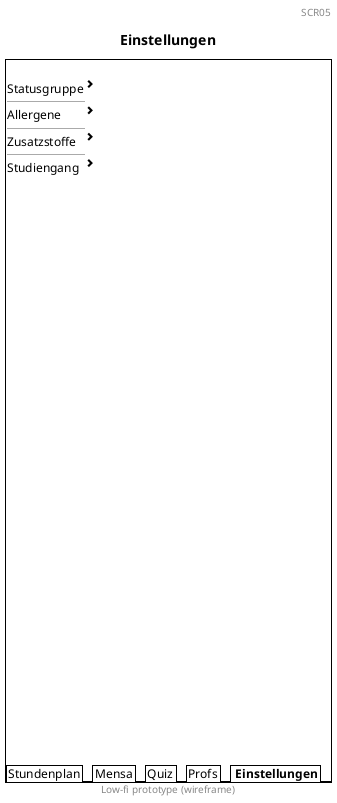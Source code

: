 @startsalt
title Einstellungen
header SCR05
footer Low-fi prototype (wireframe)
{+
{
    .
    Statusgruppe | <&chevron-right>
    ----
    Allergene | <&chevron-right>
    ----
    Zusatzstoffe | <&chevron-right>
    ----
    Studiengang | <&chevron-right>
    .
    .
    .
    .
    .
    .
    .
    .
    .
    .
    .
    .
    .
    .
    .
    .
    .
    .
    .
    .
    .
    .
    .
    .
    .
    .
    .
    .
    .
    .
    .
    .      
}
{/ Stundenplan | Mensa | Quiz | Profs | <b> Einstellungen }
}

@endsalt

